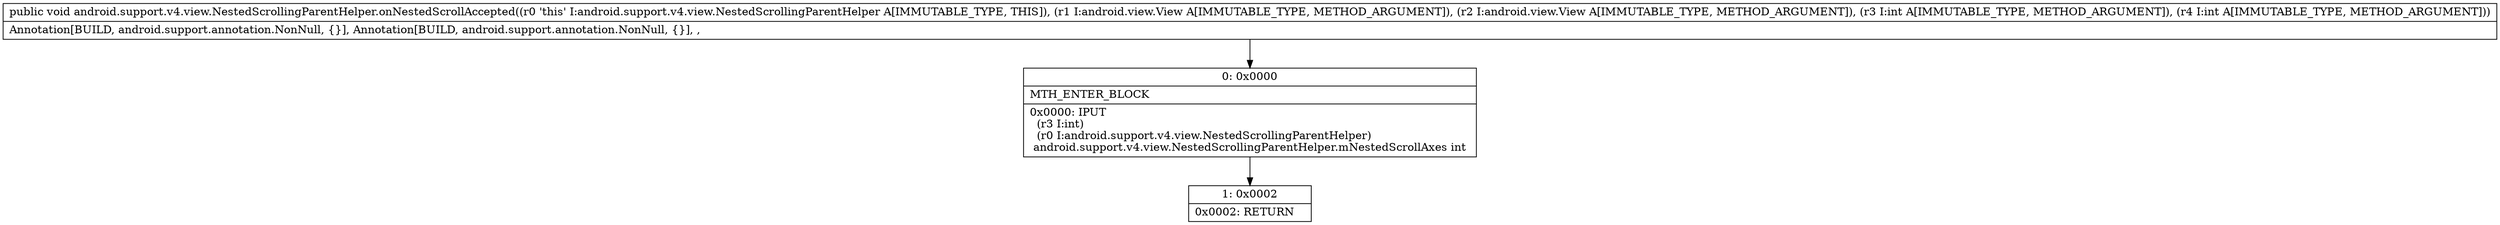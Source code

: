 digraph "CFG forandroid.support.v4.view.NestedScrollingParentHelper.onNestedScrollAccepted(Landroid\/view\/View;Landroid\/view\/View;II)V" {
Node_0 [shape=record,label="{0\:\ 0x0000|MTH_ENTER_BLOCK\l|0x0000: IPUT  \l  (r3 I:int)\l  (r0 I:android.support.v4.view.NestedScrollingParentHelper)\l android.support.v4.view.NestedScrollingParentHelper.mNestedScrollAxes int \l}"];
Node_1 [shape=record,label="{1\:\ 0x0002|0x0002: RETURN   \l}"];
MethodNode[shape=record,label="{public void android.support.v4.view.NestedScrollingParentHelper.onNestedScrollAccepted((r0 'this' I:android.support.v4.view.NestedScrollingParentHelper A[IMMUTABLE_TYPE, THIS]), (r1 I:android.view.View A[IMMUTABLE_TYPE, METHOD_ARGUMENT]), (r2 I:android.view.View A[IMMUTABLE_TYPE, METHOD_ARGUMENT]), (r3 I:int A[IMMUTABLE_TYPE, METHOD_ARGUMENT]), (r4 I:int A[IMMUTABLE_TYPE, METHOD_ARGUMENT]))  | Annotation[BUILD, android.support.annotation.NonNull, \{\}], Annotation[BUILD, android.support.annotation.NonNull, \{\}], , \l}"];
MethodNode -> Node_0;
Node_0 -> Node_1;
}

